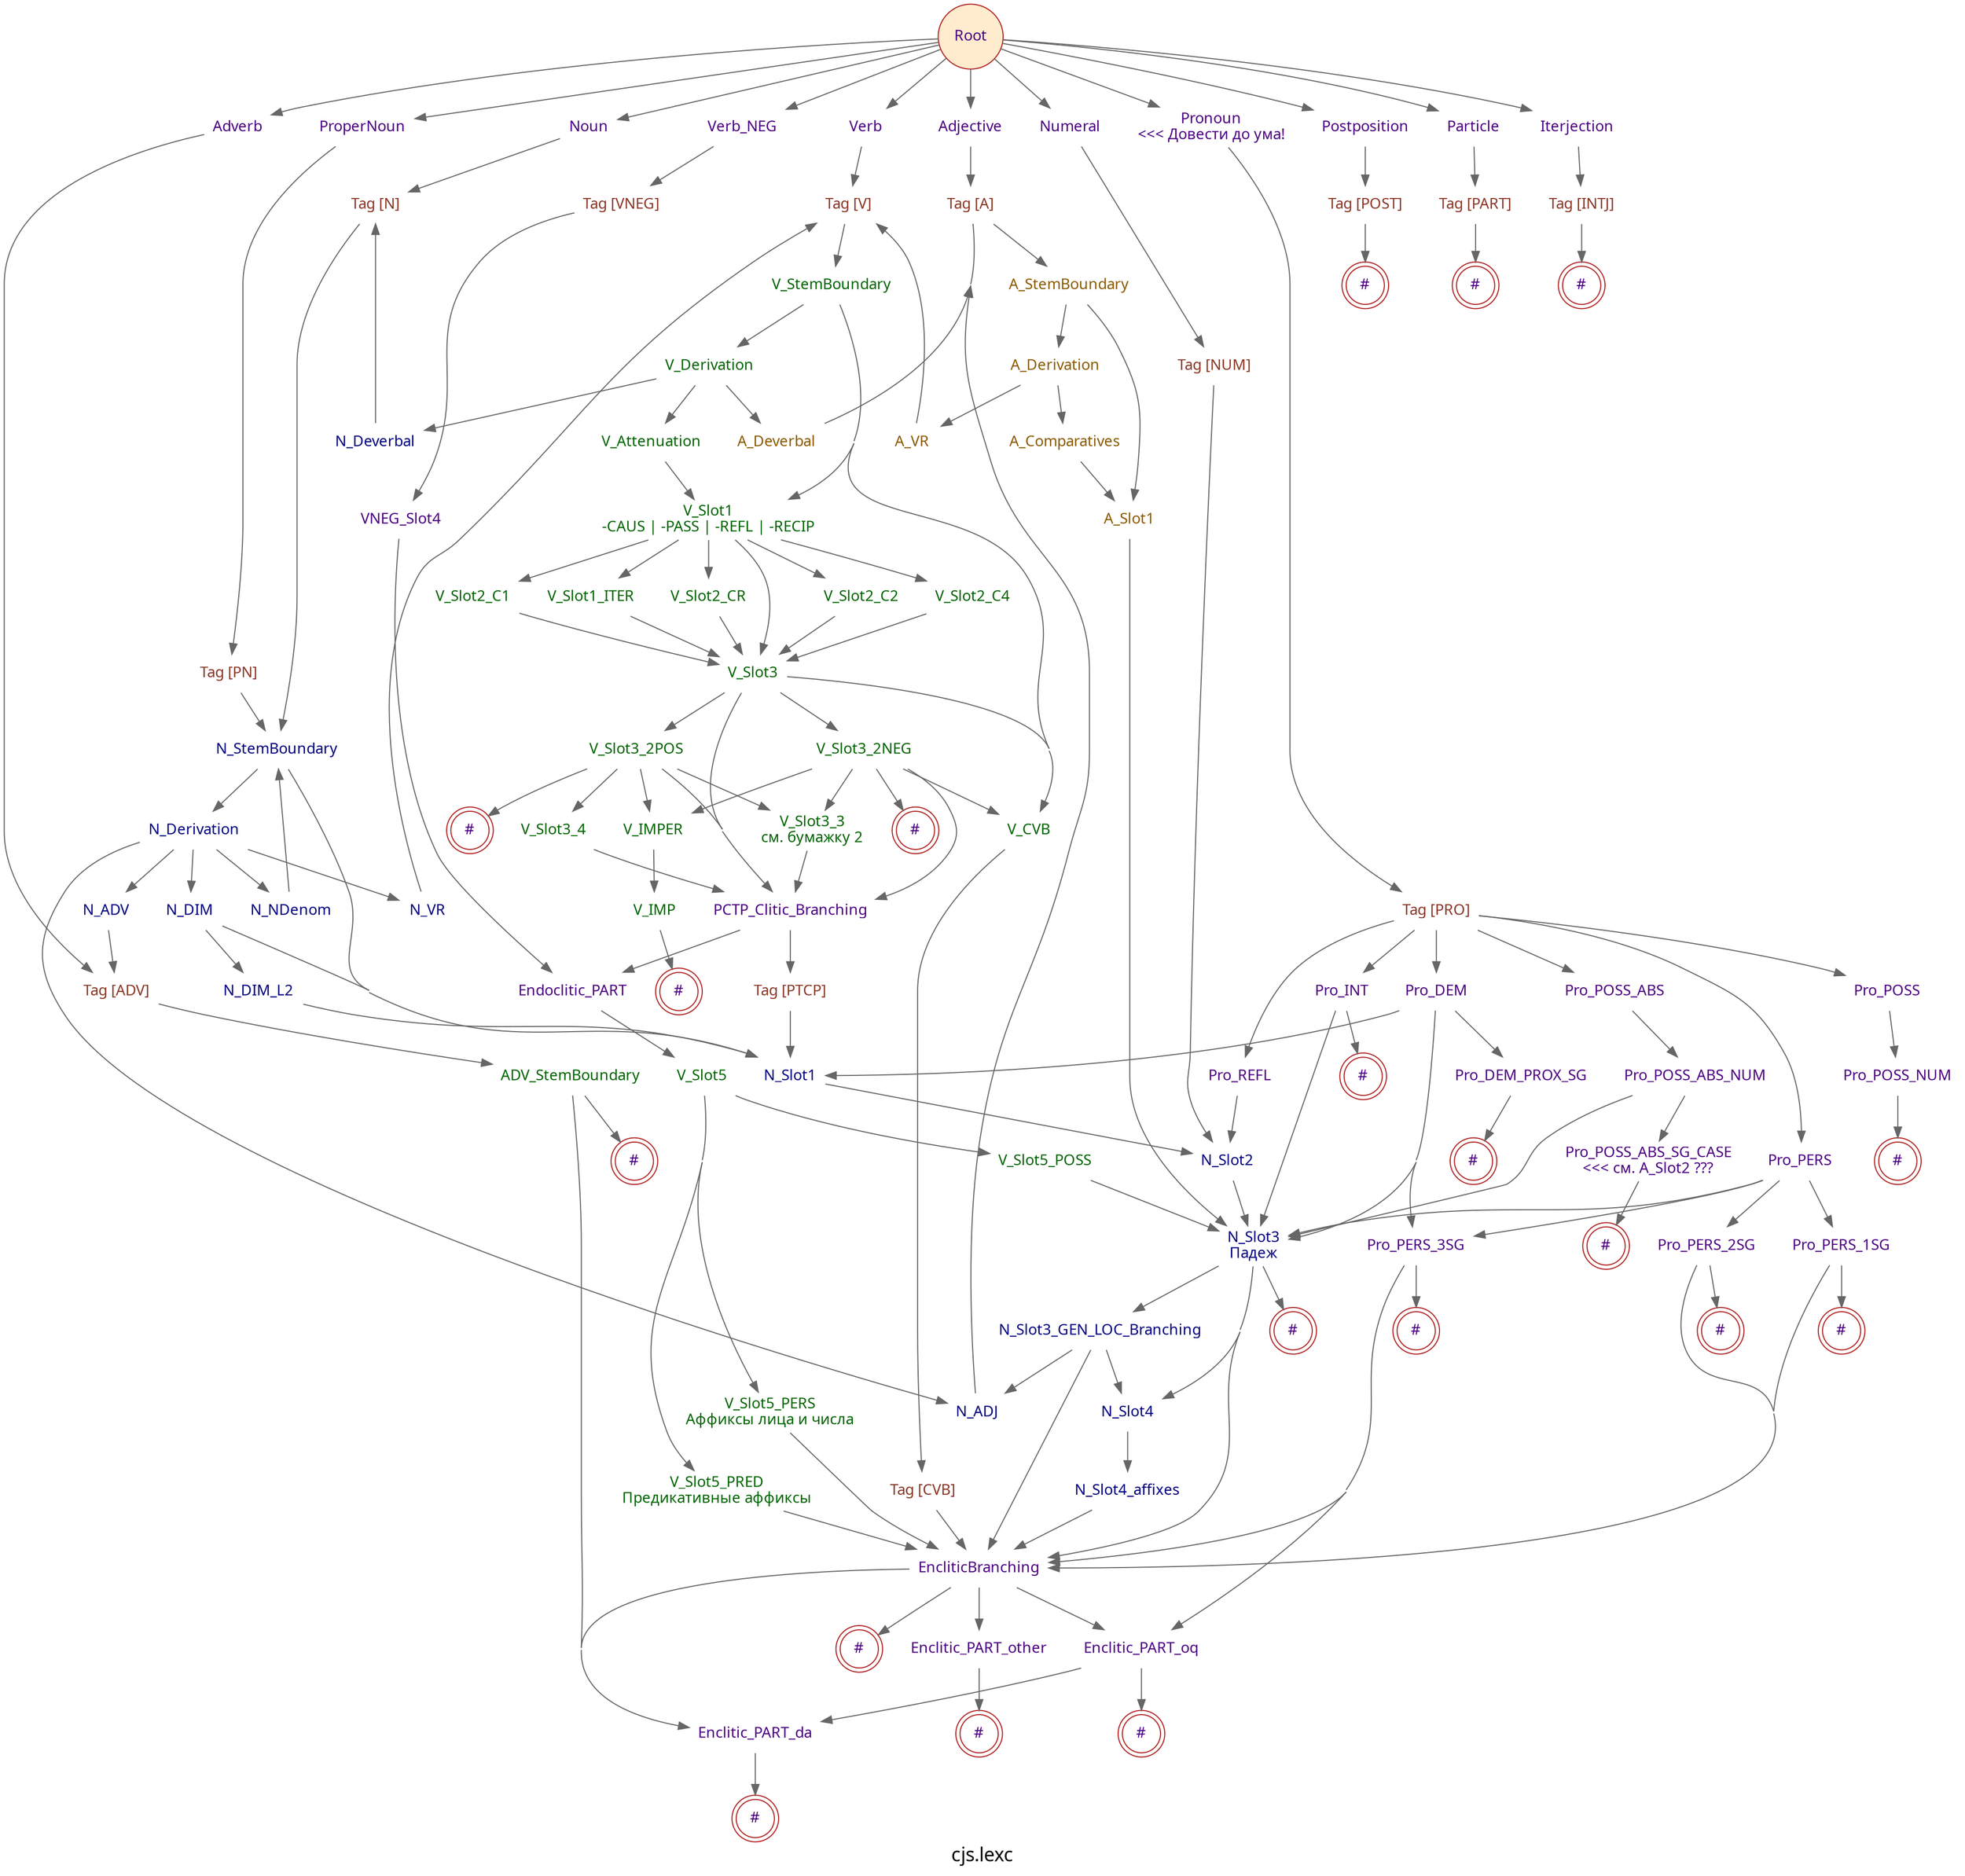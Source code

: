 digraph LEXC {
	graph [concentrate=true,
		fontname="PT Sans",
		fontsize=18,
		label="cjs.lexc"
	];
	node [fontcolor=indigo,
		fontname="PT Sans",
		fontsize=14,
		label="\N",
		shape=none
	];
	edge [color=gray40];
	subgraph Tags {
		graph [rank=same];
		Tag_N		 [fontcolor=tomato4,
			label="Tag [N]"];
		Tag_V		 [fontcolor=tomato4,
			label="Tag [V]"];
		Tag_A		 [fontcolor=tomato4,
			label="Tag [A]"];
	}
	subgraph POS {
		graph [rank=same];
		Noun		 [label=Noun];
		ProperNoun		 [label=ProperNoun];
		Pronoun		 [label="Pronoun\n<<< Довести до ума!"];
		Postposition		 [label=Postposition];
		Adjective		 [label=Adjective];
		Numeral		 [label=Numeral];
		Verb		 [label=Verb];
		Verb_NEG		 [label=Verb_NEG];
		Adverb		 [label=Adverb];
		Particle		 [label=Particle];
		Iterjection		 [label=Iterjection];
	}
	Root	 [color=firebrick,
		fillcolor=blanchedalmond,
		label=Root,
		shape=circle,
		style=filled];
	Root -> Noun;
	Root -> ProperNoun;
	Root -> Pronoun;
	Root -> Postposition;
	Root -> Adjective;
	Root -> Numeral;
	Root -> Verb;
	Root -> Verb_NEG;
	Root -> Adverb;
	Root -> Particle;
	Root -> Iterjection;
	Noun -> Tag_N;
	Tag_PN	 [fontcolor=tomato4,
		label="Tag [PN]"];
	ProperNoun -> Tag_PN;
	Tag_PRO	 [fontcolor=tomato4,
		label="Tag [PRO]"];
	Pronoun -> Tag_PRO;
	Tag_POST	 [fontcolor=tomato4,
		label="Tag [POST]"];
	Postposition -> Tag_POST;
	Adjective -> Tag_A;
	Tag_NUM	 [fontcolor=tomato4,
		label="Tag [NUM]"];
	Numeral -> Tag_NUM;
	Verb -> Tag_V;
	Tag_VNEG	 [fontcolor=tomato4,
		label="Tag [VNEG]"];
	Verb_NEG -> Tag_VNEG;
	Tag_ADV	 [fontcolor=tomato4,
		label="Tag [ADV]"];
	Adverb -> Tag_ADV;
	Tag_PART	 [fontcolor=tomato4,
		label="Tag [PART]"];
	Particle -> Tag_PART;
	Tag_INTJ	 [fontcolor=tomato4,
		label="Tag [INTJ]"];
	Iterjection -> Tag_INTJ;
	N_StemBoundary	 [fontcolor=navy,
		label=N_StemBoundary];
	Tag_N -> N_StemBoundary;
	Tag_PN -> N_StemBoundary;
	"Tag_INTJ_#"	 [color=firebrick,
		label="#",
		shape=doublecircle];
	Tag_INTJ -> "Tag_INTJ_#";
	V_StemBoundary	 [fontcolor=darkgreen,
		label=V_StemBoundary];
	Tag_V -> V_StemBoundary;
	VNEG_Slot4	 [label=VNEG_Slot4];
	Tag_VNEG -> VNEG_Slot4;
	"Tag_POST_#"	 [color=firebrick,
		label="#",
		shape=doublecircle];
	Tag_POST -> "Tag_POST_#";
	A_StemBoundary	 [fontcolor=orange4,
		label=A_StemBoundary];
	Tag_A -> A_StemBoundary;
	ADV_StemBoundary	 [fontcolor=darkgreen,
		label=ADV_StemBoundary];
	Tag_ADV -> ADV_StemBoundary;
	"Tag_PART_#"	 [color=firebrick,
		label="#",
		shape=doublecircle];
	Tag_PART -> "Tag_PART_#";
	N_Slot2	 [fontcolor=navy,
		label=N_Slot2];
	Tag_NUM -> N_Slot2;
	V_Derivation	 [fontcolor=darkgreen,
		label=V_Derivation];
	V_StemBoundary -> V_Derivation;
	V_Slot1	 [fontcolor=darkgreen,
		label="V_Slot1\n-CAUS | -PASS | -REFL | -RECIP"];
	V_StemBoundary -> V_Slot1;
	V_CVB	 [fontcolor=darkgreen,
		label=V_CVB];
	V_StemBoundary -> V_CVB;
	Endoclitic_PART	 [label=Endoclitic_PART];
	VNEG_Slot4 -> Endoclitic_PART;
	V_Attenuation	 [fontcolor=darkgreen,
		label=V_Attenuation];
	V_Derivation -> V_Attenuation;
	N_Deverbal	 [fontcolor=navy,
		label=N_Deverbal];
	V_Derivation -> N_Deverbal;
	A_Deverbal	 [fontcolor=orange4,
		label=A_Deverbal];
	V_Derivation -> A_Deverbal;
	V_Slot2_C2	 [fontcolor=darkgreen,
		label=V_Slot2_C2];
	V_Slot1 -> V_Slot2_C2;
	V_Slot2_C4	 [fontcolor=darkgreen,
		label=V_Slot2_C4];
	V_Slot1 -> V_Slot2_C4;
	V_Slot2_C1	 [fontcolor=darkgreen,
		label=V_Slot2_C1];
	V_Slot1 -> V_Slot2_C1;
	V_Slot1_ITER	 [fontcolor=darkgreen,
		label=V_Slot1_ITER];
	V_Slot1 -> V_Slot1_ITER;
	V_Slot3	 [fontcolor=darkgreen,
		label=V_Slot3];
	V_Slot1 -> V_Slot3;
	V_Slot2_CR	 [fontcolor=darkgreen,
		label=V_Slot2_CR];
	V_Slot1 -> V_Slot2_CR;
	Tag_CVB	 [fontcolor=tomato4,
		label="Tag [CVB]"];
	V_CVB -> Tag_CVB;
	V_Attenuation -> V_Slot1;
	N_Deverbal -> Tag_N;
	A_Deverbal -> Tag_A;
	V_Slot2_C2 -> V_Slot3;
	V_Slot2_C4 -> V_Slot3;
	V_Slot2_C1 -> V_Slot3;
	V_Slot1_ITER -> V_Slot3;
	V_Slot3 -> V_CVB;
	PCTP_Clitic_Branching	 [label=PCTP_Clitic_Branching];
	V_Slot3 -> PCTP_Clitic_Branching;
	V_Slot3_2NEG	 [fontcolor=darkgreen,
		label=V_Slot3_2NEG];
	V_Slot3 -> V_Slot3_2NEG;
	V_Slot3_2POS	 [fontcolor=darkgreen,
		label=V_Slot3_2POS];
	V_Slot3 -> V_Slot3_2POS;
	V_Slot2_CR -> V_Slot3;
	PCTP_Clitic_Branching -> Endoclitic_PART;
	Tag_PTCP	 [fontcolor=tomato4,
		label="Tag [PTCP]"];
	PCTP_Clitic_Branching -> Tag_PTCP;
	V_Slot3_2NEG -> V_CVB;
	V_Slot3_2NEG -> PCTP_Clitic_Branching;
	V_Slot3_3	 [fontcolor=darkgreen,
		label="V_Slot3_3\nсм. бумажку 2"];
	V_Slot3_2NEG -> V_Slot3_3;
	V_IMPER	 [fontcolor=darkgreen,
		label=V_IMPER];
	V_Slot3_2NEG -> V_IMPER;
	"V_Slot3_2NEG_#"	 [color=firebrick,
		label="#",
		shape=doublecircle];
	V_Slot3_2NEG -> "V_Slot3_2NEG_#";
	V_Slot3_2POS -> PCTP_Clitic_Branching;
	V_Slot3_2POS -> V_Slot3_3;
	V_Slot3_4	 [fontcolor=darkgreen,
		label=V_Slot3_4];
	V_Slot3_2POS -> V_Slot3_4;
	"V_Slot3_2POS_#"	 [color=firebrick,
		label="#",
		shape=doublecircle];
	V_Slot3_2POS -> "V_Slot3_2POS_#";
	V_Slot3_2POS -> V_IMPER;
	V_Slot3_3 -> PCTP_Clitic_Branching;
	V_Slot3_4 -> PCTP_Clitic_Branching;
	V_IMP	 [fontcolor=darkgreen,
		label=V_IMP];
	V_IMPER -> V_IMP;
	V_Slot5	 [fontcolor=darkgreen,
		label=V_Slot5];
	Endoclitic_PART -> V_Slot5;
	"V_IMP_#"	 [color=firebrick,
		label="#",
		shape=doublecircle];
	V_IMP -> "V_IMP_#";
	N_Slot1	 [fontcolor=navy,
		label=N_Slot1];
	Tag_PTCP -> N_Slot1;
	V_Slot5_PERS	 [fontcolor=darkgreen,
		label="V_Slot5_PERS\nАффиксы лица и числа"];
	V_Slot5 -> V_Slot5_PERS;
	V_Slot5_PRED	 [fontcolor=darkgreen,
		label="V_Slot5_PRED\nПредикативные аффиксы"];
	V_Slot5 -> V_Slot5_PRED;
	V_Slot5_POSS	 [fontcolor=darkgreen,
		label=V_Slot5_POSS];
	V_Slot5 -> V_Slot5_POSS;
	EncliticBranching	 [label=EncliticBranching];
	V_Slot5_PERS -> EncliticBranching;
	V_Slot5_PRED -> EncliticBranching;
	N_Slot3	 [fontcolor=navy,
		label="N_Slot3\nПадеж"];
	V_Slot5_POSS -> N_Slot3;
	Enclitic_PART_oq	 [label=Enclitic_PART_oq];
	EncliticBranching -> Enclitic_PART_oq;
	Enclitic_PART_other	 [label=Enclitic_PART_other];
	EncliticBranching -> Enclitic_PART_other;
	Enclitic_PART_da	 [label=Enclitic_PART_da];
	EncliticBranching -> Enclitic_PART_da;
	"EncliticBranching_#"	 [color=firebrick,
		label="#",
		shape=doublecircle];
	EncliticBranching -> "EncliticBranching_#";
	N_Slot3 -> EncliticBranching;
	"N_Slot3_#"	 [color=firebrick,
		label="#",
		shape=doublecircle];
	N_Slot3 -> "N_Slot3_#";
	N_Slot3_GEN_LOC_Branching	 [fontcolor=navy,
		label=N_Slot3_GEN_LOC_Branching];
	N_Slot3 -> N_Slot3_GEN_LOC_Branching;
	N_Slot4	 [fontcolor=navy,
		label=N_Slot4];
	N_Slot3 -> N_Slot4;
	Tag_CVB -> EncliticBranching;
	N_Slot1 -> N_Slot2;
	Enclitic_PART_oq -> Enclitic_PART_da;
	"Enclitic_PART_oq_#"	 [color=firebrick,
		label="#",
		shape=doublecircle];
	Enclitic_PART_oq -> "Enclitic_PART_oq_#";
	"Enclitic_PART_other_#"	 [color=firebrick,
		label="#",
		shape=doublecircle];
	Enclitic_PART_other -> "Enclitic_PART_other_#";
	"Enclitic_PART_da_#"	 [color=firebrick,
		label="#",
		shape=doublecircle];
	Enclitic_PART_da -> "Enclitic_PART_da_#";
	ADV_StemBoundary -> Enclitic_PART_da;
	"ADV_StemBoundary_#"	 [color=firebrick,
		label="#",
		shape=doublecircle];
	ADV_StemBoundary -> "ADV_StemBoundary_#";
	N_StemBoundary -> N_Slot1;
	N_Derivation	 [fontcolor=navy,
		label=N_Derivation];
	N_StemBoundary -> N_Derivation;
	N_DIM	 [fontcolor=navy,
		label=N_DIM];
	N_Derivation -> N_DIM;
	N_ADJ	 [fontcolor=navy,
		label=N_ADJ];
	N_Derivation -> N_ADJ;
	N_NDenom	 [fontcolor=navy,
		label=N_NDenom];
	N_Derivation -> N_NDenom;
	N_VR	 [fontcolor=navy,
		label=N_VR];
	N_Derivation -> N_VR;
	N_ADV	 [fontcolor=navy,
		label=N_ADV];
	N_Derivation -> N_ADV;
	N_DIM -> N_Slot1;
	N_DIM_L2	 [fontcolor=navy,
		label=N_DIM_L2];
	N_DIM -> N_DIM_L2;
	N_ADJ -> Tag_A;
	N_NDenom -> N_StemBoundary;
	N_VR -> Tag_V;
	N_ADV -> Tag_ADV;
	N_Slot2 -> N_Slot3;
	N_Slot3_GEN_LOC_Branching -> EncliticBranching;
	N_Slot3_GEN_LOC_Branching -> N_ADJ;
	N_Slot3_GEN_LOC_Branching -> N_Slot4;
	N_Slot4_affixes	 [fontcolor=navy,
		label=N_Slot4_affixes];
	N_Slot4 -> N_Slot4_affixes;
	N_Slot4_affixes -> EncliticBranching;
	N_DIM_L2 -> N_Slot1;
	A_Derivation	 [fontcolor=orange4,
		label=A_Derivation];
	A_StemBoundary -> A_Derivation;
	A_Slot1	 [fontcolor=orange4,
		label=A_Slot1];
	A_StemBoundary -> A_Slot1;
	A_VR	 [fontcolor=orange4,
		label=A_VR];
	A_Derivation -> A_VR;
	A_Comparatives	 [fontcolor=orange4,
		label=A_Comparatives];
	A_Derivation -> A_Comparatives;
	A_Slot1 -> N_Slot3;
	A_VR -> Tag_V;
	A_Comparatives -> A_Slot1;
	Pro_PERS	 [label=Pro_PERS];
	Tag_PRO -> Pro_PERS;
	Pro_POSS	 [label=Pro_POSS];
	Tag_PRO -> Pro_POSS;
	Pro_POSS_ABS	 [label=Pro_POSS_ABS];
	Tag_PRO -> Pro_POSS_ABS;
	Pro_DEM	 [label=Pro_DEM];
	Tag_PRO -> Pro_DEM;
	Pro_INT	 [label=Pro_INT];
	Tag_PRO -> Pro_INT;
	Pro_REFL	 [label=Pro_REFL];
	Tag_PRO -> Pro_REFL;
	Pro_PERS -> N_Slot3;
	Pro_PERS_1SG	 [label=Pro_PERS_1SG];
	Pro_PERS -> Pro_PERS_1SG;
	Pro_PERS_2SG	 [label=Pro_PERS_2SG];
	Pro_PERS -> Pro_PERS_2SG;
	Pro_PERS_3SG	 [label=Pro_PERS_3SG];
	Pro_PERS -> Pro_PERS_3SG;
	Pro_POSS_NUM	 [label=Pro_POSS_NUM];
	Pro_POSS -> Pro_POSS_NUM;
	Pro_POSS_ABS_NUM	 [label=Pro_POSS_ABS_NUM];
	Pro_POSS_ABS -> Pro_POSS_ABS_NUM;
	Pro_DEM -> N_Slot3;
	Pro_DEM -> N_Slot1;
	Pro_DEM -> Pro_PERS_3SG;
	Pro_DEM_PROX_SG	 [label=Pro_DEM_PROX_SG];
	Pro_DEM -> Pro_DEM_PROX_SG;
	Pro_INT -> N_Slot3;
	"Pro_INT_#"	 [color=firebrick,
		label="#",
		shape=doublecircle];
	Pro_INT -> "Pro_INT_#";
	Pro_REFL -> N_Slot2;
	Pro_PERS_1SG -> EncliticBranching;
	"Pro_PERS_1SG_#"	 [color=firebrick,
		label="#",
		shape=doublecircle];
	Pro_PERS_1SG -> "Pro_PERS_1SG_#";
	Pro_PERS_2SG -> EncliticBranching;
	"Pro_PERS_2SG_#"	 [color=firebrick,
		label="#",
		shape=doublecircle];
	Pro_PERS_2SG -> "Pro_PERS_2SG_#";
	Pro_PERS_3SG -> EncliticBranching;
	Pro_PERS_3SG -> Enclitic_PART_oq;
	"Pro_PERS_3SG_#"	 [color=firebrick,
		label="#",
		shape=doublecircle];
	Pro_PERS_3SG -> "Pro_PERS_3SG_#";
	"Pro_POSS_NUM_#"	 [color=firebrick,
		label="#",
		shape=doublecircle];
	Pro_POSS_NUM -> "Pro_POSS_NUM_#";
	Pro_POSS_ABS_NUM -> N_Slot3;
	Pro_POSS_ABS_SG_CASE	 [label="Pro_POSS_ABS_SG_CASE\n<<< см. A_Slot2 ???"];
	Pro_POSS_ABS_NUM -> Pro_POSS_ABS_SG_CASE;
	"Pro_POSS_ABS_SG_CASE_#"	 [color=firebrick,
		label="#",
		shape=doublecircle];
	Pro_POSS_ABS_SG_CASE -> "Pro_POSS_ABS_SG_CASE_#";
	"Pro_DEM_PROX_SG_#"	 [color=firebrick,
		label="#",
		shape=doublecircle];
	Pro_DEM_PROX_SG -> "Pro_DEM_PROX_SG_#";
}
